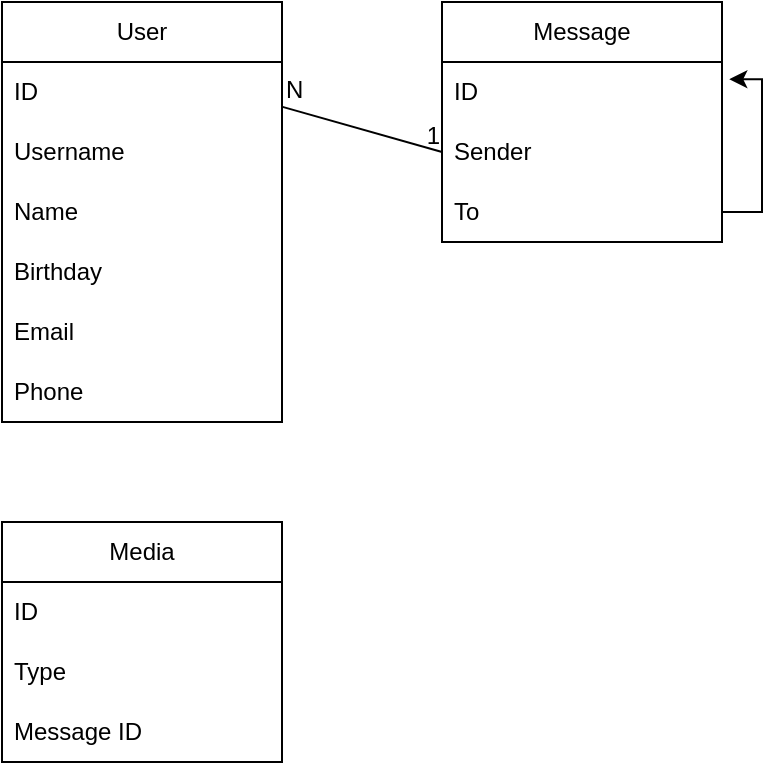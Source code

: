 <mxfile version="21.7.5" type="device">
  <diagram id="C5RBs43oDa-KdzZeNtuy" name="Page-1">
    <mxGraphModel dx="666" dy="445" grid="1" gridSize="10" guides="1" tooltips="1" connect="1" arrows="1" fold="1" page="1" pageScale="1" pageWidth="827" pageHeight="1169" math="0" shadow="0">
      <root>
        <mxCell id="WIyWlLk6GJQsqaUBKTNV-0" />
        <mxCell id="WIyWlLk6GJQsqaUBKTNV-1" parent="WIyWlLk6GJQsqaUBKTNV-0" />
        <mxCell id="VAv4ADH4s3COUChHJxhn-0" value="User" style="swimlane;fontStyle=0;childLayout=stackLayout;horizontal=1;startSize=30;horizontalStack=0;resizeParent=1;resizeParentMax=0;resizeLast=0;collapsible=1;marginBottom=0;whiteSpace=wrap;html=1;" vertex="1" parent="WIyWlLk6GJQsqaUBKTNV-1">
          <mxGeometry x="300" y="720" width="140" height="210" as="geometry" />
        </mxCell>
        <mxCell id="VAv4ADH4s3COUChHJxhn-1" value="ID" style="text;strokeColor=none;fillColor=none;align=left;verticalAlign=middle;spacingLeft=4;spacingRight=4;overflow=hidden;points=[[0,0.5],[1,0.5]];portConstraint=eastwest;rotatable=0;whiteSpace=wrap;html=1;" vertex="1" parent="VAv4ADH4s3COUChHJxhn-0">
          <mxGeometry y="30" width="140" height="30" as="geometry" />
        </mxCell>
        <mxCell id="VAv4ADH4s3COUChHJxhn-2" value="Username" style="text;strokeColor=none;fillColor=none;align=left;verticalAlign=middle;spacingLeft=4;spacingRight=4;overflow=hidden;points=[[0,0.5],[1,0.5]];portConstraint=eastwest;rotatable=0;whiteSpace=wrap;html=1;" vertex="1" parent="VAv4ADH4s3COUChHJxhn-0">
          <mxGeometry y="60" width="140" height="30" as="geometry" />
        </mxCell>
        <mxCell id="VAv4ADH4s3COUChHJxhn-3" value="Name" style="text;strokeColor=none;fillColor=none;align=left;verticalAlign=middle;spacingLeft=4;spacingRight=4;overflow=hidden;points=[[0,0.5],[1,0.5]];portConstraint=eastwest;rotatable=0;whiteSpace=wrap;html=1;" vertex="1" parent="VAv4ADH4s3COUChHJxhn-0">
          <mxGeometry y="90" width="140" height="30" as="geometry" />
        </mxCell>
        <mxCell id="VAv4ADH4s3COUChHJxhn-4" value="Birthday" style="text;strokeColor=none;fillColor=none;align=left;verticalAlign=middle;spacingLeft=4;spacingRight=4;overflow=hidden;points=[[0,0.5],[1,0.5]];portConstraint=eastwest;rotatable=0;whiteSpace=wrap;html=1;" vertex="1" parent="VAv4ADH4s3COUChHJxhn-0">
          <mxGeometry y="120" width="140" height="30" as="geometry" />
        </mxCell>
        <mxCell id="VAv4ADH4s3COUChHJxhn-5" value="Email" style="text;strokeColor=none;fillColor=none;align=left;verticalAlign=middle;spacingLeft=4;spacingRight=4;overflow=hidden;points=[[0,0.5],[1,0.5]];portConstraint=eastwest;rotatable=0;whiteSpace=wrap;html=1;" vertex="1" parent="VAv4ADH4s3COUChHJxhn-0">
          <mxGeometry y="150" width="140" height="30" as="geometry" />
        </mxCell>
        <mxCell id="VAv4ADH4s3COUChHJxhn-6" value="Phone" style="text;strokeColor=none;fillColor=none;align=left;verticalAlign=middle;spacingLeft=4;spacingRight=4;overflow=hidden;points=[[0,0.5],[1,0.5]];portConstraint=eastwest;rotatable=0;whiteSpace=wrap;html=1;" vertex="1" parent="VAv4ADH4s3COUChHJxhn-0">
          <mxGeometry y="180" width="140" height="30" as="geometry" />
        </mxCell>
        <mxCell id="VAv4ADH4s3COUChHJxhn-7" value="Message" style="swimlane;fontStyle=0;childLayout=stackLayout;horizontal=1;startSize=30;horizontalStack=0;resizeParent=1;resizeParentMax=0;resizeLast=0;collapsible=1;marginBottom=0;whiteSpace=wrap;html=1;" vertex="1" parent="WIyWlLk6GJQsqaUBKTNV-1">
          <mxGeometry x="520" y="720" width="140" height="120" as="geometry" />
        </mxCell>
        <mxCell id="VAv4ADH4s3COUChHJxhn-8" value="ID" style="text;strokeColor=none;fillColor=none;align=left;verticalAlign=middle;spacingLeft=4;spacingRight=4;overflow=hidden;points=[[0,0.5],[1,0.5]];portConstraint=eastwest;rotatable=0;whiteSpace=wrap;html=1;" vertex="1" parent="VAv4ADH4s3COUChHJxhn-7">
          <mxGeometry y="30" width="140" height="30" as="geometry" />
        </mxCell>
        <mxCell id="VAv4ADH4s3COUChHJxhn-9" value="Sender" style="text;strokeColor=none;fillColor=none;align=left;verticalAlign=middle;spacingLeft=4;spacingRight=4;overflow=hidden;points=[[0,0.5],[1,0.5]];portConstraint=eastwest;rotatable=0;whiteSpace=wrap;html=1;" vertex="1" parent="VAv4ADH4s3COUChHJxhn-7">
          <mxGeometry y="60" width="140" height="30" as="geometry" />
        </mxCell>
        <mxCell id="VAv4ADH4s3COUChHJxhn-20" style="edgeStyle=orthogonalEdgeStyle;rounded=0;orthogonalLoop=1;jettySize=auto;html=1;entryX=1.026;entryY=0.287;entryDx=0;entryDy=0;entryPerimeter=0;" edge="1" parent="VAv4ADH4s3COUChHJxhn-7" source="VAv4ADH4s3COUChHJxhn-10" target="VAv4ADH4s3COUChHJxhn-8">
          <mxGeometry relative="1" as="geometry">
            <Array as="points">
              <mxPoint x="160" y="105" />
              <mxPoint x="160" y="39" />
            </Array>
          </mxGeometry>
        </mxCell>
        <mxCell id="VAv4ADH4s3COUChHJxhn-10" value="To" style="text;strokeColor=none;fillColor=none;align=left;verticalAlign=middle;spacingLeft=4;spacingRight=4;overflow=hidden;points=[[0,0.5],[1,0.5]];portConstraint=eastwest;rotatable=0;whiteSpace=wrap;html=1;" vertex="1" parent="VAv4ADH4s3COUChHJxhn-7">
          <mxGeometry y="90" width="140" height="30" as="geometry" />
        </mxCell>
        <mxCell id="VAv4ADH4s3COUChHJxhn-17" value="" style="endArrow=none;html=1;rounded=0;exitX=1.002;exitY=0.748;exitDx=0;exitDy=0;exitPerimeter=0;entryX=0;entryY=0.5;entryDx=0;entryDy=0;" edge="1" parent="WIyWlLk6GJQsqaUBKTNV-1" source="VAv4ADH4s3COUChHJxhn-1" target="VAv4ADH4s3COUChHJxhn-9">
          <mxGeometry relative="1" as="geometry">
            <mxPoint x="440" y="870" as="sourcePoint" />
            <mxPoint x="600" y="870" as="targetPoint" />
          </mxGeometry>
        </mxCell>
        <mxCell id="VAv4ADH4s3COUChHJxhn-18" value="N" style="resizable=0;html=1;whiteSpace=wrap;align=left;verticalAlign=bottom;" connectable="0" vertex="1" parent="VAv4ADH4s3COUChHJxhn-17">
          <mxGeometry x="-1" relative="1" as="geometry" />
        </mxCell>
        <mxCell id="VAv4ADH4s3COUChHJxhn-19" value="1" style="resizable=0;html=1;whiteSpace=wrap;align=right;verticalAlign=bottom;" connectable="0" vertex="1" parent="VAv4ADH4s3COUChHJxhn-17">
          <mxGeometry x="1" relative="1" as="geometry" />
        </mxCell>
        <mxCell id="VAv4ADH4s3COUChHJxhn-23" value="Media" style="swimlane;fontStyle=0;childLayout=stackLayout;horizontal=1;startSize=30;horizontalStack=0;resizeParent=1;resizeParentMax=0;resizeLast=0;collapsible=1;marginBottom=0;whiteSpace=wrap;html=1;" vertex="1" parent="WIyWlLk6GJQsqaUBKTNV-1">
          <mxGeometry x="300" y="980" width="140" height="120" as="geometry" />
        </mxCell>
        <mxCell id="VAv4ADH4s3COUChHJxhn-24" value="ID" style="text;strokeColor=none;fillColor=none;align=left;verticalAlign=middle;spacingLeft=4;spacingRight=4;overflow=hidden;points=[[0,0.5],[1,0.5]];portConstraint=eastwest;rotatable=0;whiteSpace=wrap;html=1;" vertex="1" parent="VAv4ADH4s3COUChHJxhn-23">
          <mxGeometry y="30" width="140" height="30" as="geometry" />
        </mxCell>
        <mxCell id="VAv4ADH4s3COUChHJxhn-25" value="Type" style="text;strokeColor=none;fillColor=none;align=left;verticalAlign=middle;spacingLeft=4;spacingRight=4;overflow=hidden;points=[[0,0.5],[1,0.5]];portConstraint=eastwest;rotatable=0;whiteSpace=wrap;html=1;" vertex="1" parent="VAv4ADH4s3COUChHJxhn-23">
          <mxGeometry y="60" width="140" height="30" as="geometry" />
        </mxCell>
        <mxCell id="VAv4ADH4s3COUChHJxhn-26" value="Message ID" style="text;strokeColor=none;fillColor=none;align=left;verticalAlign=middle;spacingLeft=4;spacingRight=4;overflow=hidden;points=[[0,0.5],[1,0.5]];portConstraint=eastwest;rotatable=0;whiteSpace=wrap;html=1;" vertex="1" parent="VAv4ADH4s3COUChHJxhn-23">
          <mxGeometry y="90" width="140" height="30" as="geometry" />
        </mxCell>
      </root>
    </mxGraphModel>
  </diagram>
</mxfile>
